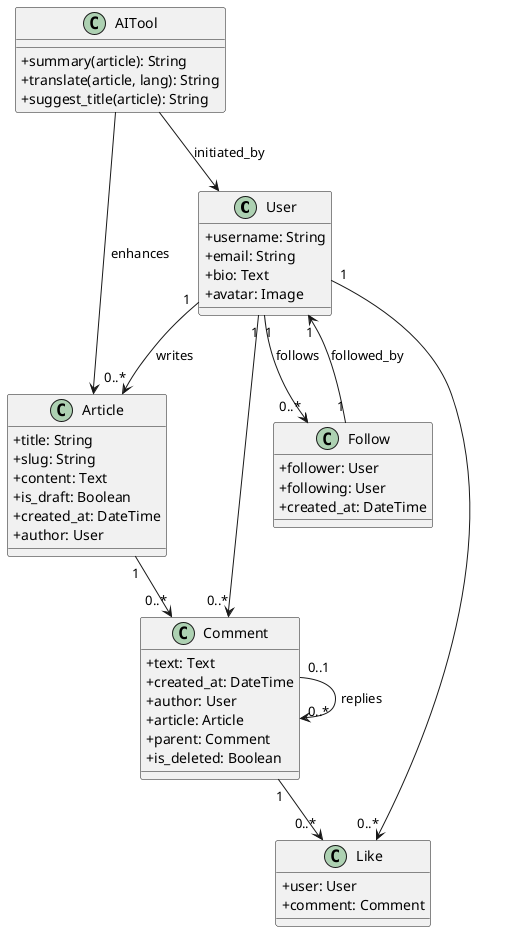 @startuml
skinparam classAttributeIconSize 0

class User {
    +username: String
    +email: String
    +bio: Text
    +avatar: Image
}

class Article {
    +title: String
    +slug: String
    +content: Text
    +is_draft: Boolean
    +created_at: DateTime
    +author: User
}

class Comment {
    +text: Text
    +created_at: DateTime
    +author: User
    +article: Article
    +parent: Comment
    +is_deleted: Boolean
}

class Like {
    +user: User
    +comment: Comment
}

class Follow {
    +follower: User
    +following: User
    +created_at: DateTime
}

class AITool {
    +summary(article): String
    +translate(article, lang): String
    +suggest_title(article): String
}

User "1" --> "0..*" Article : writes
Article "1" --> "0..*" Comment
Comment "0..1" --> "0..*" Comment : replies
User "1" --> "0..*" Comment
User "1" --> "0..*" Like
Comment "1" --> "0..*" Like

User "1" --> "0..*" Follow : follows
Follow "1" --> "1" User : followed_by

AITool --> Article : enhances
AITool --> User : initiated_by

@enduml
